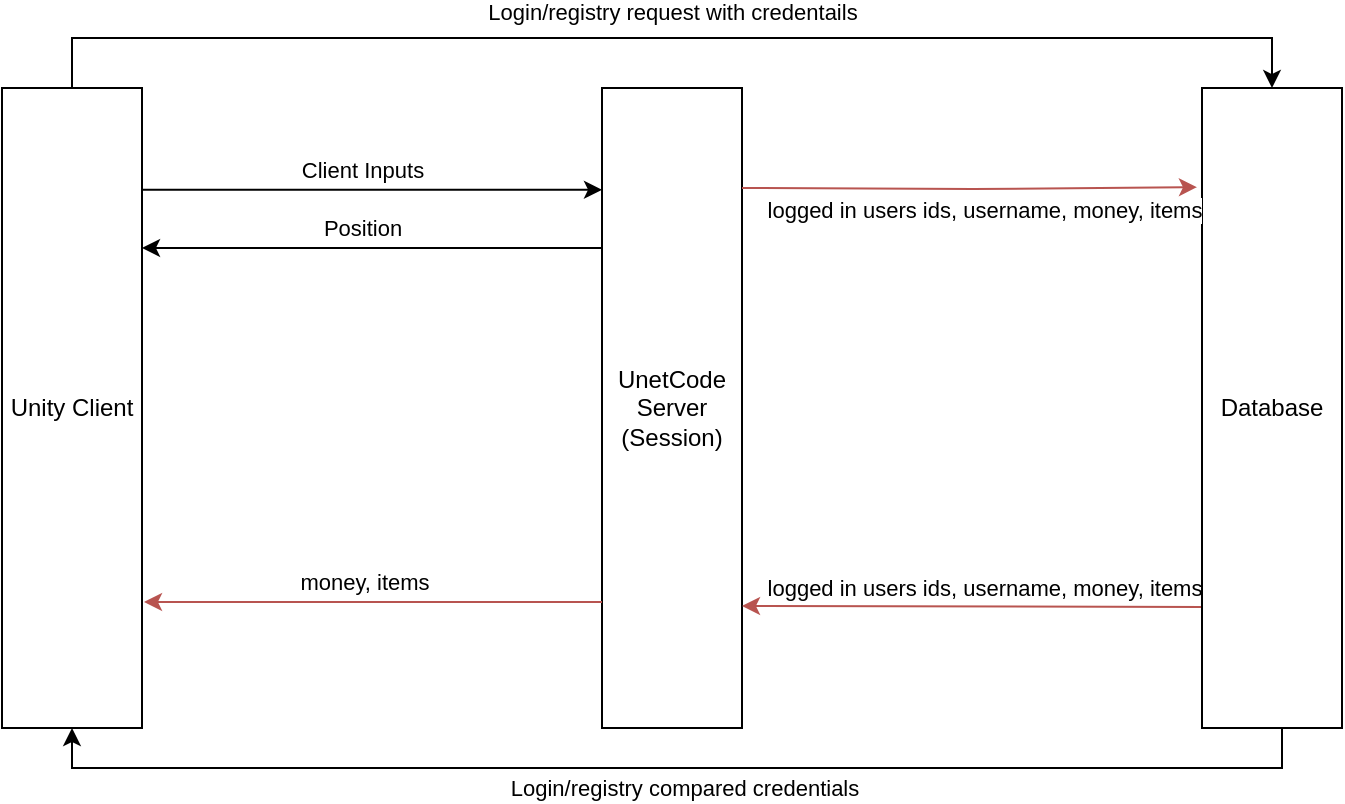 <mxfile version="21.0.2" type="device"><diagram name="Strona-1" id="M-4sNIAcsOc2cT1G9Yiu"><mxGraphModel dx="995" dy="603" grid="1" gridSize="10" guides="1" tooltips="1" connect="1" arrows="1" fold="1" page="1" pageScale="1" pageWidth="827" pageHeight="1169" background="none" math="0" shadow="0"><root><mxCell id="0"/><mxCell id="1" parent="0"/><mxCell id="bjtOoCexomj04Tfh4xH9-13" style="edgeStyle=orthogonalEdgeStyle;rounded=0;orthogonalLoop=1;jettySize=auto;html=1;exitX=0.5;exitY=0;exitDx=0;exitDy=0;entryX=0.5;entryY=0;entryDx=0;entryDy=0;" edge="1" parent="1" source="bjtOoCexomj04Tfh4xH9-4" target="bjtOoCexomj04Tfh4xH9-8"><mxGeometry relative="1" as="geometry"><mxPoint x="780" y="115" as="targetPoint"/><Array as="points"><mxPoint x="165" y="115"/><mxPoint x="765" y="115"/></Array></mxGeometry></mxCell><mxCell id="bjtOoCexomj04Tfh4xH9-14" value="&lt;div&gt;Login/registry request with credentails&lt;br&gt;&lt;/div&gt;" style="edgeLabel;html=1;align=center;verticalAlign=middle;resizable=0;points=[];" vertex="1" connectable="0" parent="bjtOoCexomj04Tfh4xH9-13"><mxGeometry x="-0.129" y="1" relative="1" as="geometry"><mxPoint x="42" y="-12" as="offset"/></mxGeometry></mxCell><mxCell id="bjtOoCexomj04Tfh4xH9-46" style="edgeStyle=orthogonalEdgeStyle;rounded=0;orthogonalLoop=1;jettySize=auto;html=1;exitX=0.986;exitY=0.159;exitDx=0;exitDy=0;entryX=0;entryY=0.159;entryDx=0;entryDy=0;entryPerimeter=0;exitPerimeter=0;" edge="1" parent="1" source="bjtOoCexomj04Tfh4xH9-4" target="bjtOoCexomj04Tfh4xH9-7"><mxGeometry relative="1" as="geometry"/></mxCell><mxCell id="bjtOoCexomj04Tfh4xH9-47" value="&lt;div&gt;Client Inputs&lt;/div&gt;" style="edgeLabel;html=1;align=center;verticalAlign=middle;resizable=0;points=[];" vertex="1" connectable="0" parent="bjtOoCexomj04Tfh4xH9-46"><mxGeometry x="-0.13" y="2" relative="1" as="geometry"><mxPoint x="10" y="-8" as="offset"/></mxGeometry></mxCell><mxCell id="bjtOoCexomj04Tfh4xH9-4" value="&lt;div&gt;Unity Client&lt;/div&gt;" style="rounded=0;whiteSpace=wrap;html=1;" vertex="1" parent="1"><mxGeometry x="130" y="140" width="70" height="320" as="geometry"/></mxCell><mxCell id="bjtOoCexomj04Tfh4xH9-7" value="&lt;div&gt;UnetCode&lt;/div&gt;&lt;div&gt;Server&lt;/div&gt;&lt;div&gt;(Session)&lt;br&gt;&lt;/div&gt;" style="rounded=0;whiteSpace=wrap;html=1;" vertex="1" parent="1"><mxGeometry x="430" y="140" width="70" height="320" as="geometry"/></mxCell><mxCell id="bjtOoCexomj04Tfh4xH9-17" style="edgeStyle=orthogonalEdgeStyle;rounded=0;orthogonalLoop=1;jettySize=auto;html=1;exitX=0.5;exitY=1;exitDx=0;exitDy=0;entryX=0.5;entryY=1;entryDx=0;entryDy=0;" edge="1" parent="1" source="bjtOoCexomj04Tfh4xH9-8" target="bjtOoCexomj04Tfh4xH9-4"><mxGeometry relative="1" as="geometry"><mxPoint x="170" y="500" as="targetPoint"/><Array as="points"><mxPoint x="770" y="460"/><mxPoint x="770" y="480"/><mxPoint x="165" y="480"/></Array></mxGeometry></mxCell><mxCell id="bjtOoCexomj04Tfh4xH9-19" value="Login/registry compared credentials" style="edgeLabel;html=1;align=center;verticalAlign=middle;resizable=0;points=[];" vertex="1" connectable="0" parent="bjtOoCexomj04Tfh4xH9-17"><mxGeometry x="-0.091" y="1" relative="1" as="geometry"><mxPoint x="-29" y="9" as="offset"/></mxGeometry></mxCell><mxCell id="bjtOoCexomj04Tfh4xH9-33" style="edgeStyle=orthogonalEdgeStyle;rounded=0;orthogonalLoop=1;jettySize=auto;html=1;exitX=0.012;exitY=0.811;exitDx=0;exitDy=0;fillColor=#f8cecc;strokeColor=#B85450;exitPerimeter=0;" edge="1" parent="1" source="bjtOoCexomj04Tfh4xH9-8"><mxGeometry relative="1" as="geometry"><mxPoint x="500" y="399" as="targetPoint"/></mxGeometry></mxCell><mxCell id="bjtOoCexomj04Tfh4xH9-35" value="logged in users ids, username, money, items" style="edgeLabel;html=1;align=center;verticalAlign=middle;resizable=0;points=[];" vertex="1" connectable="0" parent="bjtOoCexomj04Tfh4xH9-33"><mxGeometry x="-0.226" y="-3" relative="1" as="geometry"><mxPoint x="-21" y="-7" as="offset"/></mxGeometry></mxCell><mxCell id="bjtOoCexomj04Tfh4xH9-8" value="&lt;div&gt;Database&lt;/div&gt;" style="rounded=0;whiteSpace=wrap;html=1;" vertex="1" parent="1"><mxGeometry x="730" y="140" width="70" height="320" as="geometry"/></mxCell><mxCell id="bjtOoCexomj04Tfh4xH9-34" style="edgeStyle=orthogonalEdgeStyle;rounded=0;orthogonalLoop=1;jettySize=auto;html=1;fillColor=#f8cecc;strokeColor=#B85450;" edge="1" parent="1"><mxGeometry relative="1" as="geometry"><mxPoint x="430" y="397" as="sourcePoint"/><mxPoint x="201" y="397" as="targetPoint"/></mxGeometry></mxCell><mxCell id="bjtOoCexomj04Tfh4xH9-36" value="money, items" style="edgeLabel;html=1;align=center;verticalAlign=middle;resizable=0;points=[];" vertex="1" connectable="0" parent="bjtOoCexomj04Tfh4xH9-34"><mxGeometry x="-0.2" y="4" relative="1" as="geometry"><mxPoint x="-28" y="-14" as="offset"/></mxGeometry></mxCell><mxCell id="bjtOoCexomj04Tfh4xH9-43" style="edgeStyle=orthogonalEdgeStyle;rounded=0;orthogonalLoop=1;jettySize=auto;html=1;entryX=-0.036;entryY=0.155;entryDx=0;entryDy=0;fillColor=#f8cecc;strokeColor=#B85450;entryPerimeter=0;" edge="1" parent="1" target="bjtOoCexomj04Tfh4xH9-8"><mxGeometry relative="1" as="geometry"><mxPoint x="500" y="190" as="sourcePoint"/><mxPoint x="510" y="390" as="targetPoint"/></mxGeometry></mxCell><mxCell id="bjtOoCexomj04Tfh4xH9-44" value="logged in users ids, username, money, items" style="edgeLabel;html=1;align=center;verticalAlign=middle;resizable=0;points=[];" vertex="1" connectable="0" parent="bjtOoCexomj04Tfh4xH9-43"><mxGeometry x="-0.226" y="-3" relative="1" as="geometry"><mxPoint x="32" y="7" as="offset"/></mxGeometry></mxCell><mxCell id="bjtOoCexomj04Tfh4xH9-48" style="edgeStyle=orthogonalEdgeStyle;rounded=0;orthogonalLoop=1;jettySize=auto;html=1;entryX=1;entryY=0.25;entryDx=0;entryDy=0;exitX=0;exitY=0.25;exitDx=0;exitDy=0;" edge="1" parent="1" source="bjtOoCexomj04Tfh4xH9-7" target="bjtOoCexomj04Tfh4xH9-4"><mxGeometry relative="1" as="geometry"><mxPoint x="280" y="210" as="sourcePoint"/><mxPoint x="440" y="201" as="targetPoint"/></mxGeometry></mxCell><mxCell id="bjtOoCexomj04Tfh4xH9-49" value="&lt;div&gt;Position&lt;/div&gt;" style="edgeLabel;html=1;align=center;verticalAlign=middle;resizable=0;points=[];" vertex="1" connectable="0" parent="bjtOoCexomj04Tfh4xH9-48"><mxGeometry x="-0.13" y="2" relative="1" as="geometry"><mxPoint x="-20" y="-12" as="offset"/></mxGeometry></mxCell></root></mxGraphModel></diagram></mxfile>